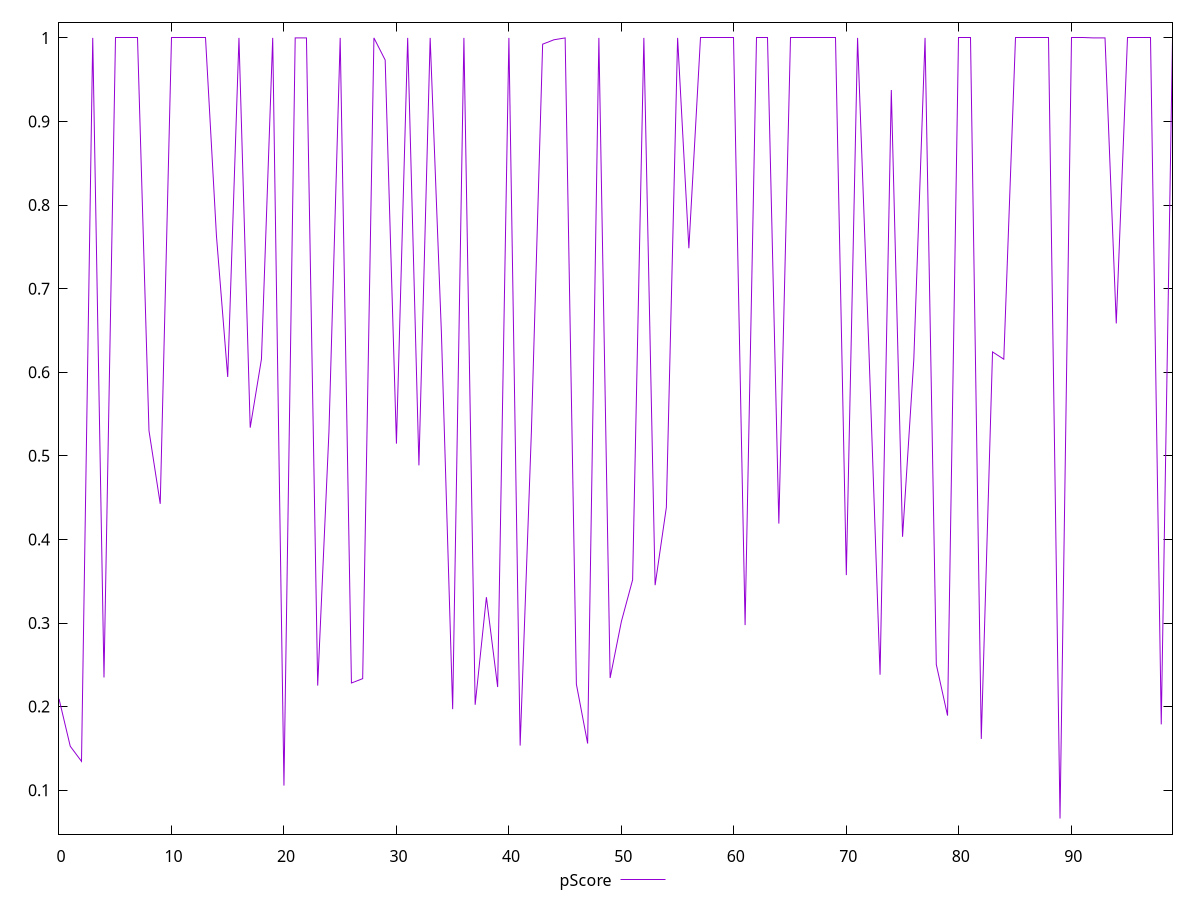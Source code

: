 reset

$pScore <<EOF
0 0.20932741604223004
1 0.15256697646602696
2 0.13447368505414642
3 1
4 0.23487880655695892
5 1
6 1
7 1
8 0.5300807962757255
9 0.4425769595255985
10 0.9999999999981568
11 1
12 1
13 1
14 0.7628565463410633
15 0.5943256292128507
16 1
17 0.5337092523799025
18 0.6157723181789316
19 0.9999999999946796
20 0.10546629307900846
21 0.9999990892192172
22 0.9999999999999686
23 0.22510760864255003
24 0.5288783682958429
25 0.9999999999670623
26 0.22822374568421966
27 0.23344004406873697
28 1
29 0.9735328977620104
30 0.514592926489901
31 0.9999987360613056
32 0.4885419203953816
33 1
34 0.646896769916135
35 0.1969364434767199
36 1
37 0.20217008865345676
38 0.3308934015823939
39 0.22341494375652382
40 1
41 0.15332603689069368
42 0.5288783682958429
43 0.9925016364489319
44 0.9977507047175371
45 0.9999884901016769
46 0.22680202146063322
47 0.15582009547153164
48 1
49 0.2342254913804424
50 0.3017474414367366
51 0.35166909558412857
52 1
53 0.3452490638817189
54 0.43838394901984196
55 1
56 0.7483300105129869
57 0.9999999999999686
58 1
59 0.9999999999999981
60 1
61 0.2974344245972427
62 1
63 1
64 0.4189088282652101
65 1
66 0.9999999033615838
67 1
68 0.9999999999999993
69 1
70 0.3573204579225751
71 1
72 0.6297903361377264
73 0.2381294533316044
74 0.9376530467038705
75 0.403137484289977
76 0.6151171079617785
77 0.9999999999999948
78 0.25032943244413225
79 0.18922431345437885
80 1
81 0.9999999999861685
82 0.16133540108534528
83 0.6243182640877255
84 0.615598001353433
85 1
86 1
87 1
88 1
89 0.0660942988858847
90 1
91 0.9999999999670623
92 0.9999943086830108
93 1
94 0.6583824815832235
95 1
96 1
97 1
98 0.1786734323635334
99 1
EOF

set key outside below
set xrange [0:99]
set yrange [0.047416184863602384:1.0186781140222823]
set trange [0.047416184863602384:1.0186781140222823]
set terminal svg size 640, 500 enhanced background rgb 'white'
set output "reports/report_00027_2021-02-24T12-40-31.850Z/total-blocking-time/samples/agenda/pScore/values.svg"

plot $pScore title "pScore" with line

reset
